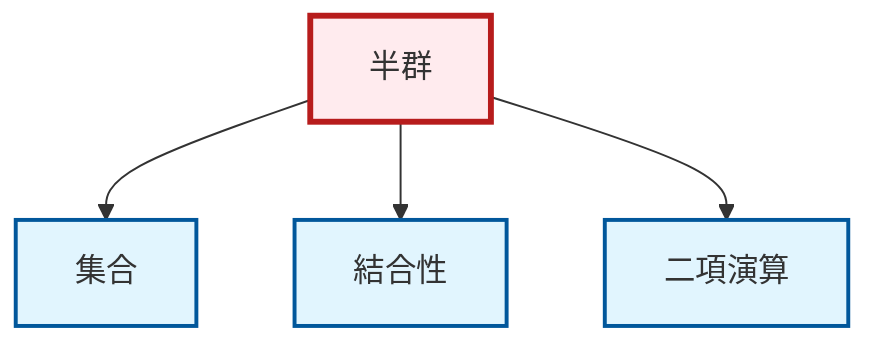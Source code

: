 graph TD
    classDef definition fill:#e1f5fe,stroke:#01579b,stroke-width:2px
    classDef theorem fill:#f3e5f5,stroke:#4a148c,stroke-width:2px
    classDef axiom fill:#fff3e0,stroke:#e65100,stroke-width:2px
    classDef example fill:#e8f5e9,stroke:#1b5e20,stroke-width:2px
    classDef current fill:#ffebee,stroke:#b71c1c,stroke-width:3px
    def-binary-operation["二項演算"]:::definition
    def-associativity["結合性"]:::definition
    def-set["集合"]:::definition
    def-semigroup["半群"]:::definition
    def-semigroup --> def-set
    def-semigroup --> def-associativity
    def-semigroup --> def-binary-operation
    class def-semigroup current